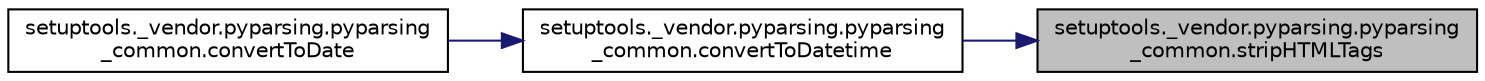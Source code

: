 digraph "setuptools._vendor.pyparsing.pyparsing_common.stripHTMLTags"
{
 // LATEX_PDF_SIZE
  edge [fontname="Helvetica",fontsize="10",labelfontname="Helvetica",labelfontsize="10"];
  node [fontname="Helvetica",fontsize="10",shape=record];
  rankdir="RL";
  Node1 [label="setuptools._vendor.pyparsing.pyparsing\l_common.stripHTMLTags",height=0.2,width=0.4,color="black", fillcolor="grey75", style="filled", fontcolor="black",tooltip=" "];
  Node1 -> Node2 [dir="back",color="midnightblue",fontsize="10",style="solid",fontname="Helvetica"];
  Node2 [label="setuptools._vendor.pyparsing.pyparsing\l_common.convertToDatetime",height=0.2,width=0.4,color="black", fillcolor="white", style="filled",URL="$d4/d03/classsetuptools_1_1__vendor_1_1pyparsing_1_1pyparsing__common.html#a9ae5cd14ba38713c5bc4523a1c81071b",tooltip=" "];
  Node2 -> Node3 [dir="back",color="midnightblue",fontsize="10",style="solid",fontname="Helvetica"];
  Node3 [label="setuptools._vendor.pyparsing.pyparsing\l_common.convertToDate",height=0.2,width=0.4,color="black", fillcolor="white", style="filled",URL="$d4/d03/classsetuptools_1_1__vendor_1_1pyparsing_1_1pyparsing__common.html#a0ee473afab253b7d8c130f5bf2164b49",tooltip=" "];
}
